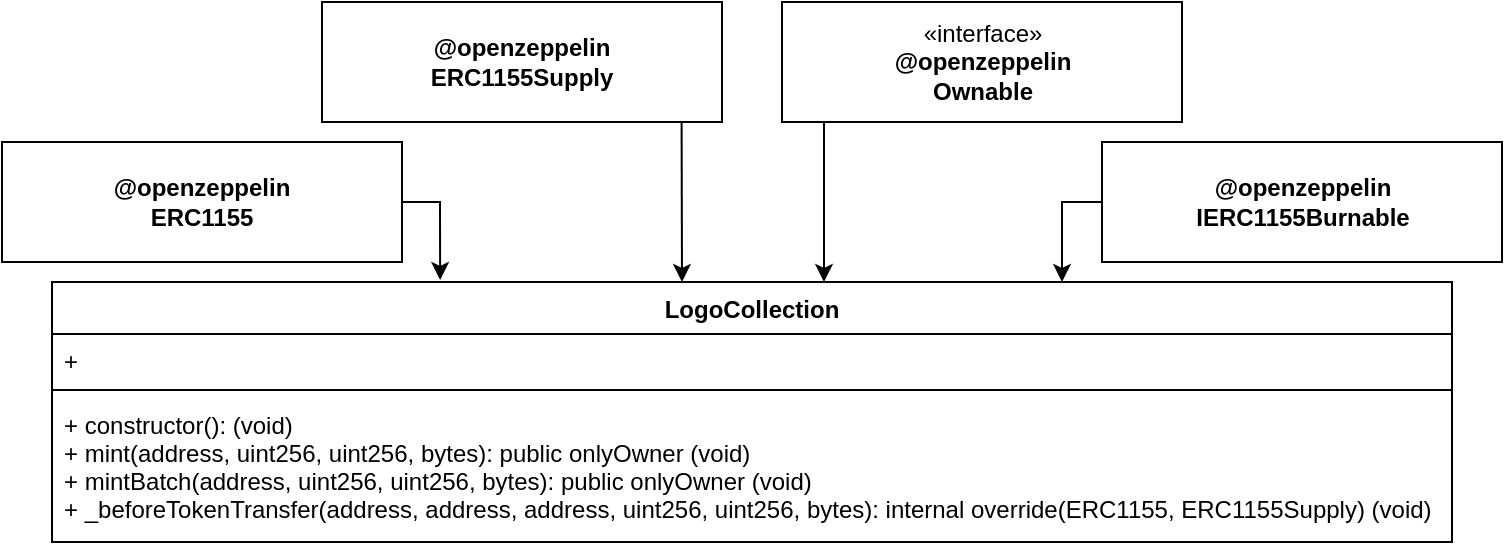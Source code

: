 <mxfile version="20.8.4"><diagram id="12hMf0BIVQ0L64EZ4FJ-" name="Page-1"><mxGraphModel dx="1434" dy="1867" grid="1" gridSize="10" guides="1" tooltips="1" connect="1" arrows="1" fold="1" page="1" pageScale="1" pageWidth="827" pageHeight="1169" math="0" shadow="0"><root><mxCell id="0"/><mxCell id="1" parent="0"/><mxCell id="rVFMHechp8f7xF2gjMru-1" value="LogoCollection" style="swimlane;fontStyle=1;align=center;verticalAlign=top;childLayout=stackLayout;horizontal=1;startSize=26;horizontalStack=0;resizeParent=1;resizeParentMax=0;resizeLast=0;collapsible=1;marginBottom=0;" parent="1" vertex="1"><mxGeometry x="475" y="-430" width="700" height="130" as="geometry"><mxRectangle x="159" y="139" width="110" height="30" as="alternateBounds"/></mxGeometry></mxCell><mxCell id="rVFMHechp8f7xF2gjMru-2" value="+" style="text;strokeColor=none;fillColor=none;align=left;verticalAlign=top;spacingLeft=4;spacingRight=4;overflow=hidden;rotatable=0;points=[[0,0.5],[1,0.5]];portConstraint=eastwest;" parent="rVFMHechp8f7xF2gjMru-1" vertex="1"><mxGeometry y="26" width="700" height="24" as="geometry"/></mxCell><mxCell id="rVFMHechp8f7xF2gjMru-3" value="" style="line;strokeWidth=1;fillColor=none;align=left;verticalAlign=middle;spacingTop=-1;spacingLeft=3;spacingRight=3;rotatable=0;labelPosition=right;points=[];portConstraint=eastwest;strokeColor=inherit;" parent="rVFMHechp8f7xF2gjMru-1" vertex="1"><mxGeometry y="50" width="700" height="8" as="geometry"/></mxCell><mxCell id="rVFMHechp8f7xF2gjMru-4" value="+ constructor(): (void)&#10;+ mint(address, uint256, uint256, bytes): public onlyOwner (void)&#10;+ mintBatch(address, uint256, uint256, bytes): public onlyOwner (void)&#10;+ _beforeTokenTransfer(address, address, address, uint256, uint256, bytes): internal override(ERC1155, ERC1155Supply) (void)" style="text;strokeColor=none;fillColor=none;align=left;verticalAlign=top;spacingLeft=4;spacingRight=4;overflow=hidden;rotatable=0;points=[[0,0.5],[1,0.5]];portConstraint=eastwest;" parent="rVFMHechp8f7xF2gjMru-1" vertex="1"><mxGeometry y="58" width="700" height="72" as="geometry"/></mxCell><mxCell id="rVFMHechp8f7xF2gjMru-46" value="&lt;b style=&quot;border-color: var(--border-color);&quot;&gt;@openzeppelin&lt;br style=&quot;border-color: var(--border-color);&quot;&gt;IERC1155Burnable&lt;/b&gt;" style="html=1;fillColor=none;" parent="1" vertex="1"><mxGeometry x="1000" y="-500" width="200" height="60" as="geometry"/></mxCell><mxCell id="rVFMHechp8f7xF2gjMru-47" value="&lt;b style=&quot;border-color: var(--border-color);&quot;&gt;&lt;span style=&quot;font-weight: 400;&quot;&gt;«interface»&lt;/span&gt;&lt;br style=&quot;border-color: var(--border-color); font-weight: 400;&quot;&gt;@openzeppelin&lt;br style=&quot;border-color: var(--border-color);&quot;&gt;Ownable&lt;/b&gt;" style="html=1;fillColor=none;" parent="1" vertex="1"><mxGeometry x="840" y="-570" width="200" height="60" as="geometry"/></mxCell><mxCell id="rVFMHechp8f7xF2gjMru-49" value="" style="endArrow=classic;html=1;rounded=0;entryX=0.157;entryY=-0.001;entryDx=0;entryDy=0;entryPerimeter=0;exitX=1;exitY=0.5;exitDx=0;exitDy=0;" parent="1" source="rVFMHechp8f7xF2gjMru-54" edge="1"><mxGeometry width="50" height="50" relative="1" as="geometry"><mxPoint x="650" y="-465" as="sourcePoint"/><mxPoint x="669.07" y="-431.03" as="targetPoint"/><Array as="points"><mxPoint x="669" y="-470"/></Array></mxGeometry></mxCell><mxCell id="rVFMHechp8f7xF2gjMru-50" value="" style="endArrow=classic;html=1;rounded=0;exitX=0.899;exitY=1;exitDx=0;exitDy=0;exitPerimeter=0;" parent="1" source="rVFMHechp8f7xF2gjMru-55" edge="1"><mxGeometry width="50" height="50" relative="1" as="geometry"><mxPoint x="689" y="-501" as="sourcePoint"/><mxPoint x="790" y="-430" as="targetPoint"/></mxGeometry></mxCell><mxCell id="rVFMHechp8f7xF2gjMru-51" value="" style="endArrow=classic;html=1;rounded=0;exitX=0.105;exitY=1;exitDx=0;exitDy=0;exitPerimeter=0;" parent="1" source="rVFMHechp8f7xF2gjMru-47" edge="1"><mxGeometry width="50" height="50" relative="1" as="geometry"><mxPoint x="960" y="-500" as="sourcePoint"/><mxPoint x="861" y="-430" as="targetPoint"/></mxGeometry></mxCell><mxCell id="rVFMHechp8f7xF2gjMru-52" value="" style="endArrow=classic;html=1;rounded=0;exitX=0;exitY=0.5;exitDx=0;exitDy=0;" parent="1" edge="1"><mxGeometry width="50" height="50" relative="1" as="geometry"><mxPoint x="1000" y="-470" as="sourcePoint"/><mxPoint x="980" y="-430" as="targetPoint"/><Array as="points"><mxPoint x="980" y="-470"/></Array></mxGeometry></mxCell><mxCell id="rVFMHechp8f7xF2gjMru-54" value="&lt;b style=&quot;border-color: var(--border-color);&quot;&gt;@openzeppelin&lt;br style=&quot;border-color: var(--border-color);&quot;&gt;ERC1155&lt;/b&gt;" style="rounded=0;whiteSpace=wrap;html=1;fillColor=none;" parent="1" vertex="1"><mxGeometry x="450" y="-500" width="200" height="60" as="geometry"/></mxCell><mxCell id="rVFMHechp8f7xF2gjMru-55" value="&lt;b&gt;@openzeppelin&lt;br&gt;ERC1155Supply&lt;/b&gt;" style="rounded=0;whiteSpace=wrap;html=1;fillColor=none;" parent="1" vertex="1"><mxGeometry x="610" y="-570" width="200" height="60" as="geometry"/></mxCell></root></mxGraphModel></diagram></mxfile>